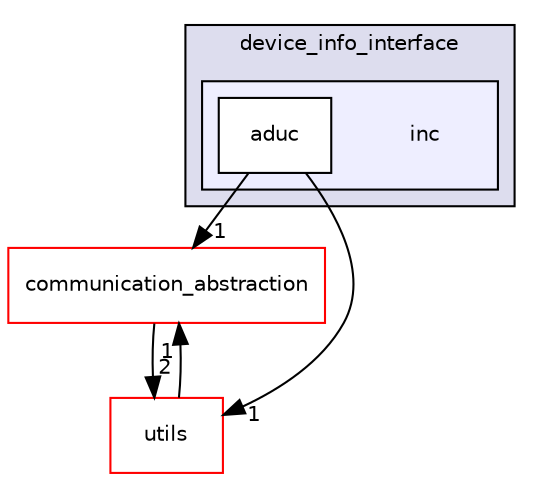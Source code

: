 digraph "src/agent/device_info_interface/inc" {
  compound=true
  node [ fontsize="10", fontname="Helvetica"];
  edge [ labelfontsize="10", labelfontname="Helvetica"];
  subgraph clusterdir_e3d296c571256e6c5ca8101fd31f4aad {
    graph [ bgcolor="#ddddee", pencolor="black", label="device_info_interface" fontname="Helvetica", fontsize="10", URL="dir_e3d296c571256e6c5ca8101fd31f4aad.html"]
  subgraph clusterdir_e15fd37e74420936e967b9dbc978d002 {
    graph [ bgcolor="#eeeeff", pencolor="black", label="" URL="dir_e15fd37e74420936e967b9dbc978d002.html"];
    dir_e15fd37e74420936e967b9dbc978d002 [shape=plaintext label="inc"];
    dir_7ff51969231f0ce4afa0d22f901d4e2d [shape=box label="aduc" color="black" fillcolor="white" style="filled" URL="dir_7ff51969231f0ce4afa0d22f901d4e2d.html"];
  }
  }
  dir_6a7a80e3a28e47e18d71692aeda9df13 [shape=box label="communication_abstraction" fillcolor="white" style="filled" color="red" URL="dir_6a7a80e3a28e47e18d71692aeda9df13.html"];
  dir_313caf1132e152dd9b58bea13a4052ca [shape=box label="utils" fillcolor="white" style="filled" color="red" URL="dir_313caf1132e152dd9b58bea13a4052ca.html"];
  dir_7ff51969231f0ce4afa0d22f901d4e2d->dir_6a7a80e3a28e47e18d71692aeda9df13 [headlabel="1", labeldistance=1.5 headhref="dir_000027_000041.html"];
  dir_7ff51969231f0ce4afa0d22f901d4e2d->dir_313caf1132e152dd9b58bea13a4052ca [headlabel="1", labeldistance=1.5 headhref="dir_000027_000154.html"];
  dir_6a7a80e3a28e47e18d71692aeda9df13->dir_313caf1132e152dd9b58bea13a4052ca [headlabel="2", labeldistance=1.5 headhref="dir_000041_000154.html"];
  dir_313caf1132e152dd9b58bea13a4052ca->dir_6a7a80e3a28e47e18d71692aeda9df13 [headlabel="1", labeldistance=1.5 headhref="dir_000154_000041.html"];
}
